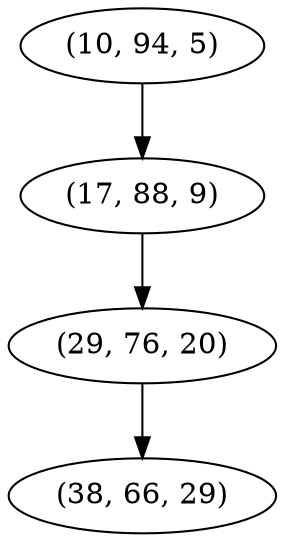 digraph tree {
    "(10, 94, 5)";
    "(17, 88, 9)";
    "(29, 76, 20)";
    "(38, 66, 29)";
    "(10, 94, 5)" -> "(17, 88, 9)";
    "(17, 88, 9)" -> "(29, 76, 20)";
    "(29, 76, 20)" -> "(38, 66, 29)";
}
